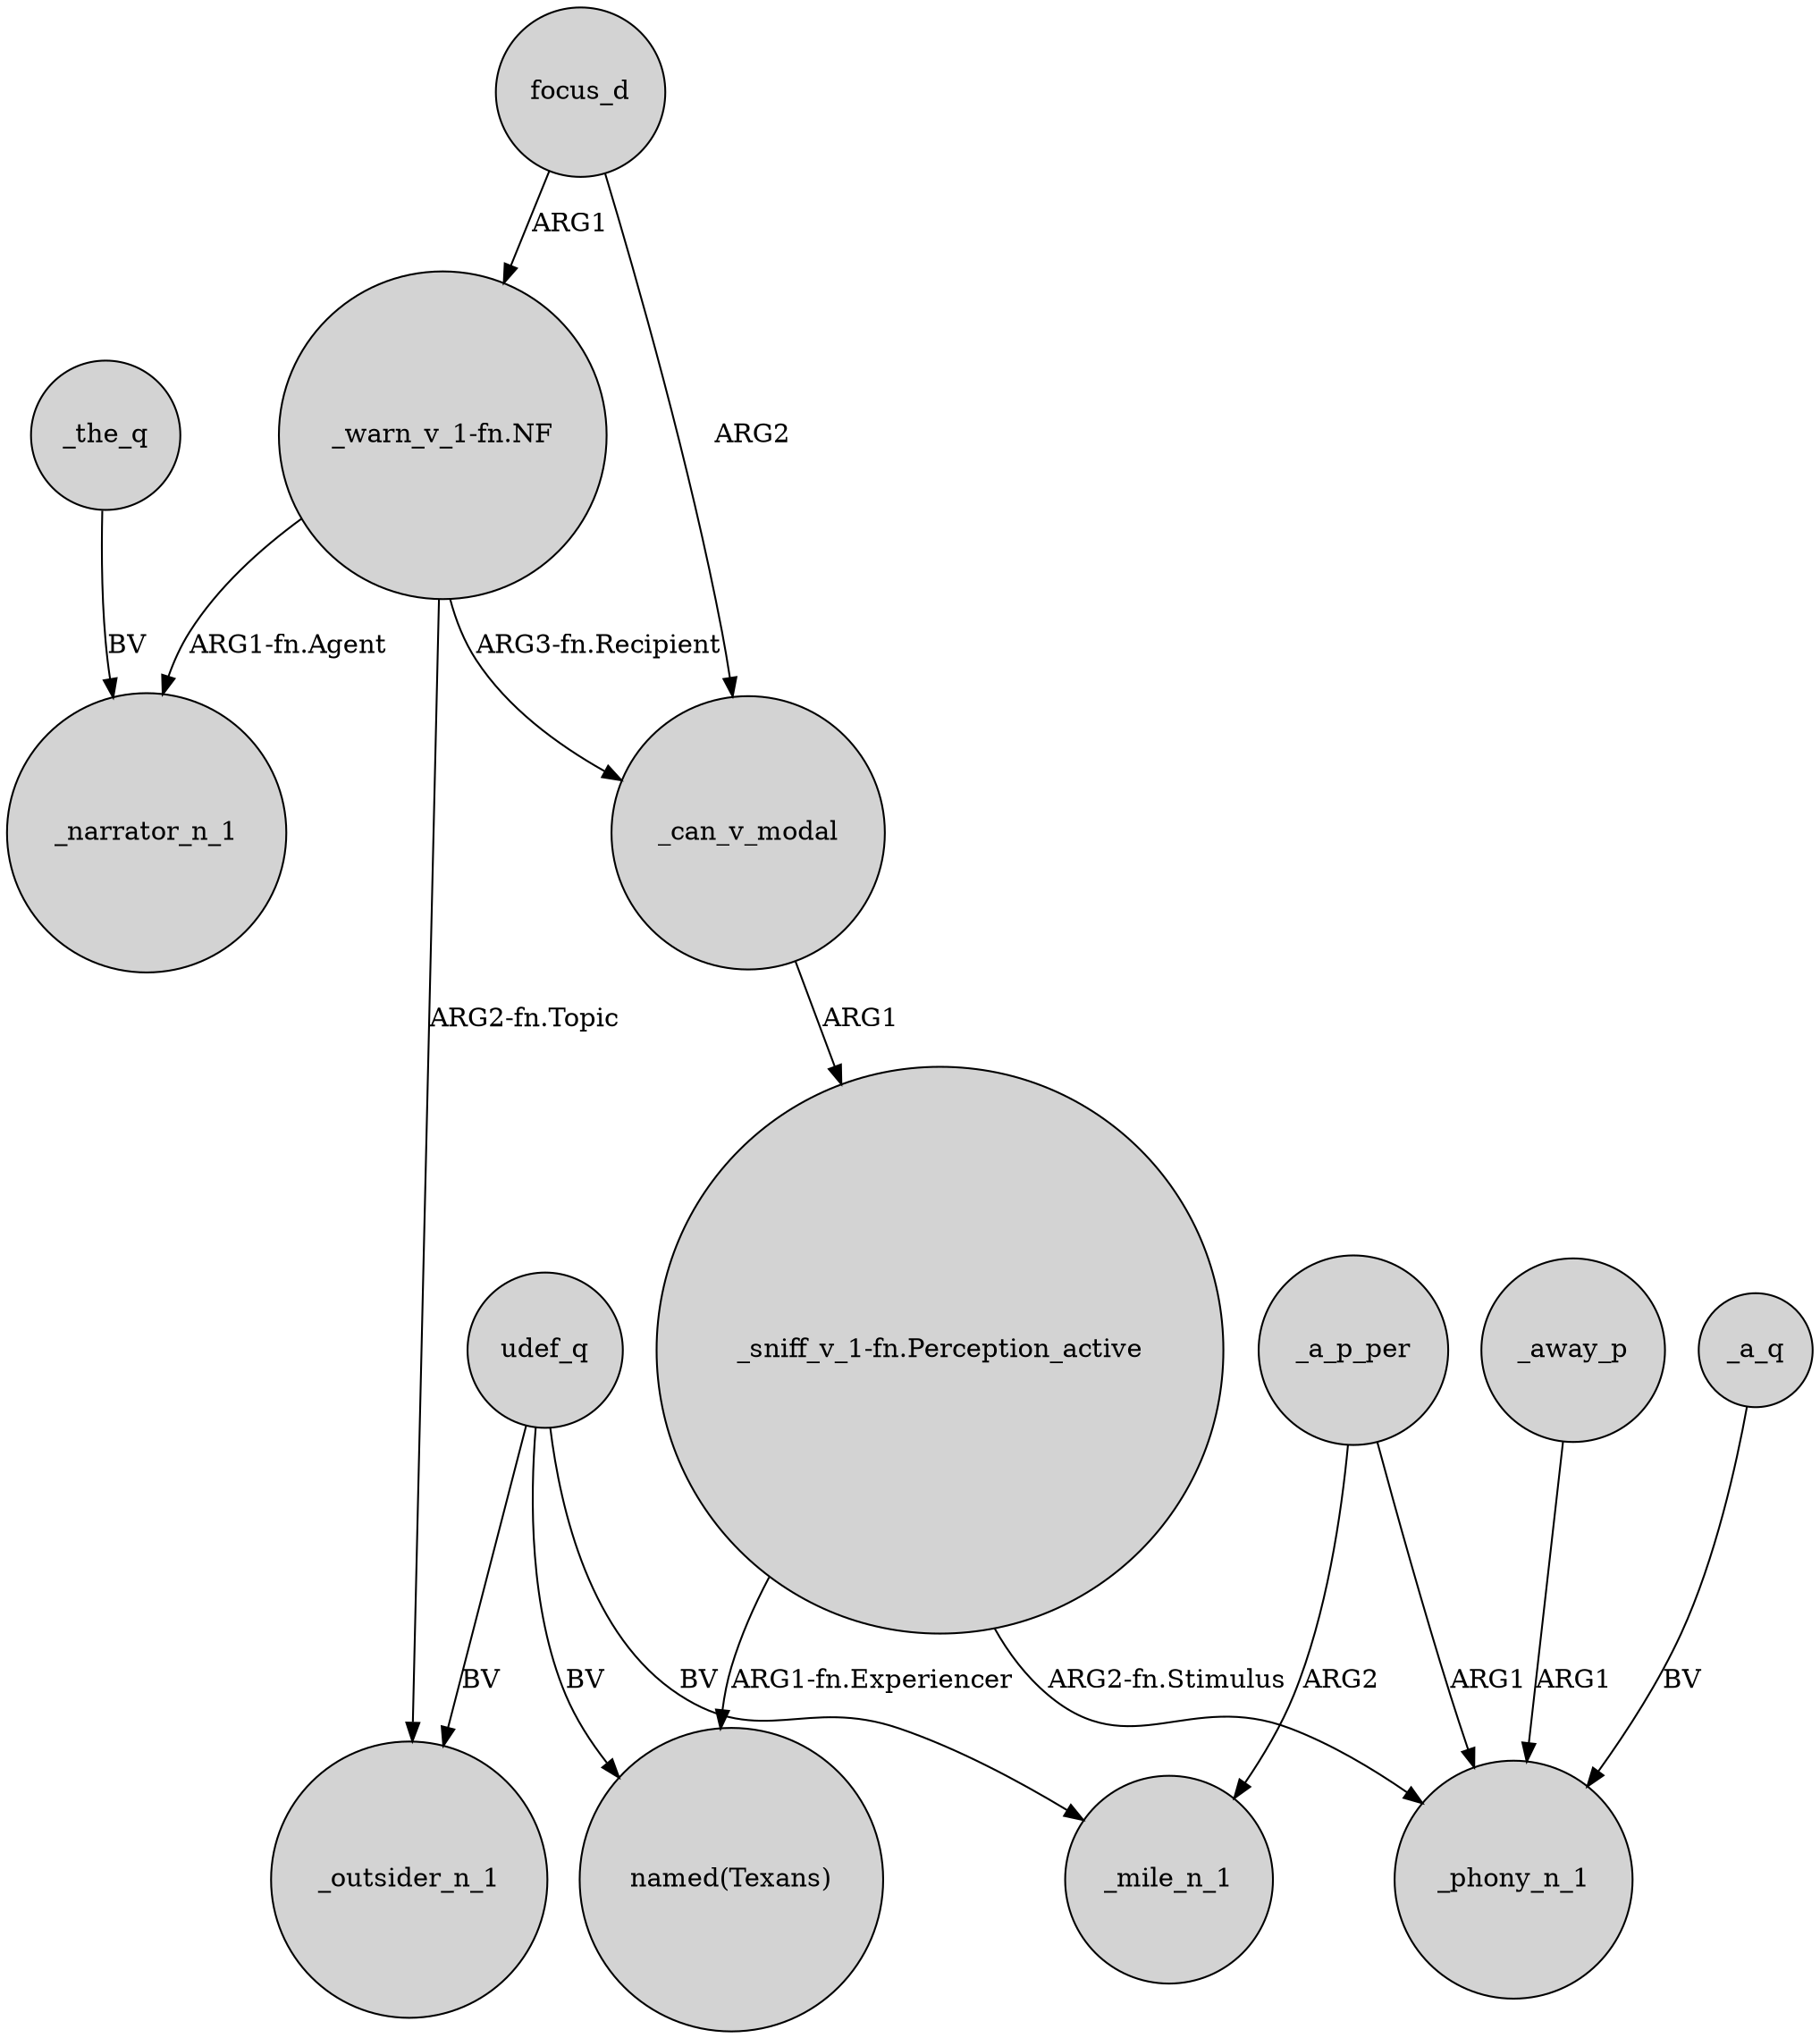 digraph {
	node [shape=circle style=filled]
	udef_q -> "named(Texans)" [label=BV]
	udef_q -> _mile_n_1 [label=BV]
	_the_q -> _narrator_n_1 [label=BV]
	"_sniff_v_1-fn.Perception_active" -> "named(Texans)" [label="ARG1-fn.Experiencer"]
	"_sniff_v_1-fn.Perception_active" -> _phony_n_1 [label="ARG2-fn.Stimulus"]
	udef_q -> _outsider_n_1 [label=BV]
	"_warn_v_1-fn.NF" -> _outsider_n_1 [label="ARG2-fn.Topic"]
	_a_p_per -> _phony_n_1 [label=ARG1]
	_can_v_modal -> "_sniff_v_1-fn.Perception_active" [label=ARG1]
	_away_p -> _phony_n_1 [label=ARG1]
	"_warn_v_1-fn.NF" -> _narrator_n_1 [label="ARG1-fn.Agent"]
	focus_d -> _can_v_modal [label=ARG2]
	"_warn_v_1-fn.NF" -> _can_v_modal [label="ARG3-fn.Recipient"]
	_a_p_per -> _mile_n_1 [label=ARG2]
	focus_d -> "_warn_v_1-fn.NF" [label=ARG1]
	_a_q -> _phony_n_1 [label=BV]
}
